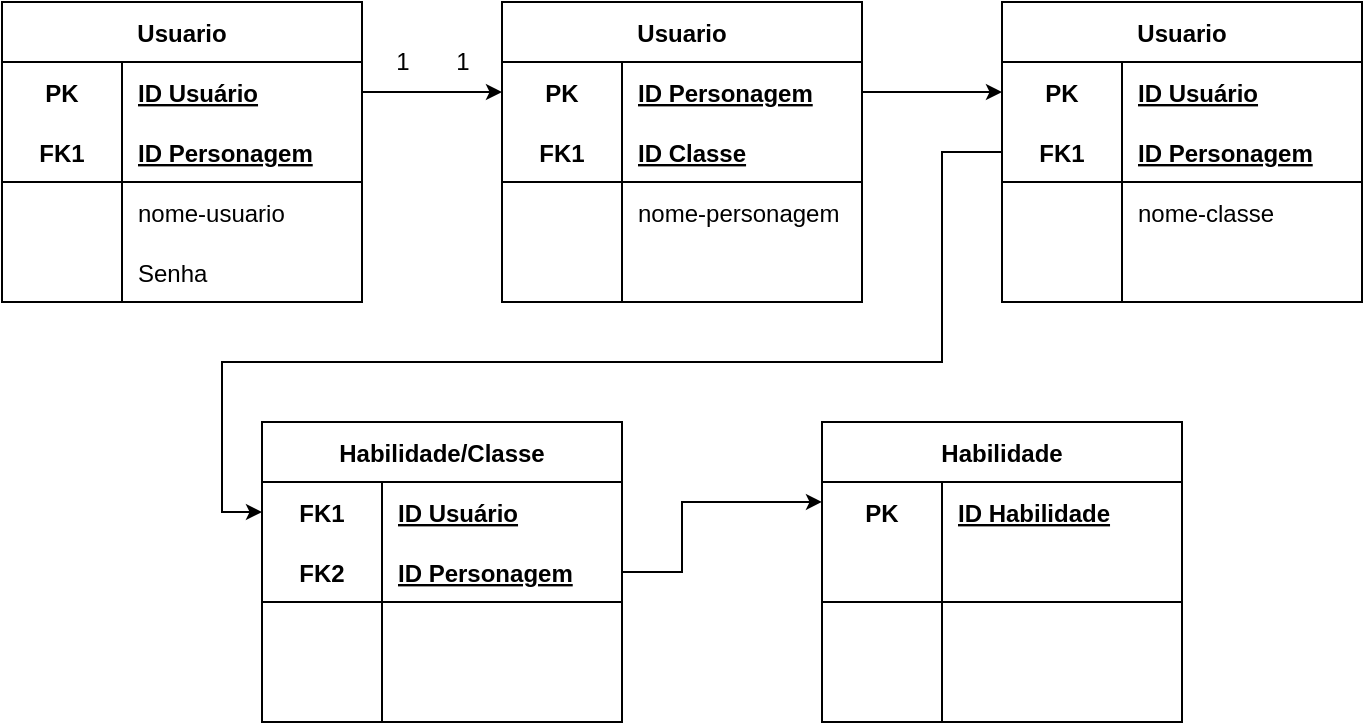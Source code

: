 <mxfile version="17.4.5" type="device"><diagram id="6Da-ngXNylm-QojtXWwp" name="Page-1"><mxGraphModel dx="1185" dy="650" grid="1" gridSize="10" guides="1" tooltips="1" connect="1" arrows="1" fold="1" page="1" pageScale="1" pageWidth="827" pageHeight="1169" math="0" shadow="0"><root><mxCell id="0"/><mxCell id="1" parent="0"/><mxCell id="_iOxlPQpeitOs7ue6mLL-60" value="Usuario" style="shape=table;startSize=30;container=1;collapsible=1;childLayout=tableLayout;fixedRows=1;rowLines=0;fontStyle=1;align=center;resizeLast=1;rounded=0;shadow=0;glass=0;sketch=0;fontColor=default;strokeColor=default;strokeWidth=1;gradientColor=none;" vertex="1" parent="1"><mxGeometry x="60" y="190" width="180" height="150" as="geometry"/></mxCell><mxCell id="_iOxlPQpeitOs7ue6mLL-61" value="" style="shape=tableRow;horizontal=0;startSize=0;swimlaneHead=0;swimlaneBody=0;fillColor=none;collapsible=0;dropTarget=0;points=[[0,0.5],[1,0.5]];portConstraint=eastwest;top=0;left=0;right=0;bottom=0;rounded=0;shadow=0;glass=0;sketch=0;fontColor=default;strokeColor=default;strokeWidth=1;" vertex="1" parent="_iOxlPQpeitOs7ue6mLL-60"><mxGeometry y="30" width="180" height="30" as="geometry"/></mxCell><mxCell id="_iOxlPQpeitOs7ue6mLL-62" value="PK" style="shape=partialRectangle;connectable=0;fillColor=none;top=0;left=0;bottom=0;right=0;fontStyle=1;overflow=hidden;rounded=0;shadow=0;glass=0;sketch=0;fontColor=default;strokeColor=default;strokeWidth=1;" vertex="1" parent="_iOxlPQpeitOs7ue6mLL-61"><mxGeometry width="60" height="30" as="geometry"><mxRectangle width="60" height="30" as="alternateBounds"/></mxGeometry></mxCell><mxCell id="_iOxlPQpeitOs7ue6mLL-63" value="ID Usuário" style="shape=partialRectangle;connectable=0;fillColor=none;top=0;left=0;bottom=0;right=0;align=left;spacingLeft=6;fontStyle=5;overflow=hidden;rounded=0;shadow=0;glass=0;sketch=0;fontColor=default;strokeColor=default;strokeWidth=1;" vertex="1" parent="_iOxlPQpeitOs7ue6mLL-61"><mxGeometry x="60" width="120" height="30" as="geometry"><mxRectangle width="120" height="30" as="alternateBounds"/></mxGeometry></mxCell><mxCell id="_iOxlPQpeitOs7ue6mLL-64" value="" style="shape=tableRow;horizontal=0;startSize=0;swimlaneHead=0;swimlaneBody=0;fillColor=none;collapsible=0;dropTarget=0;points=[[0,0.5],[1,0.5]];portConstraint=eastwest;top=0;left=0;right=0;bottom=1;rounded=0;shadow=0;glass=0;sketch=0;fontColor=default;strokeColor=default;strokeWidth=1;" vertex="1" parent="_iOxlPQpeitOs7ue6mLL-60"><mxGeometry y="60" width="180" height="30" as="geometry"/></mxCell><mxCell id="_iOxlPQpeitOs7ue6mLL-65" value="FK1" style="shape=partialRectangle;connectable=0;fillColor=none;top=0;left=0;bottom=0;right=0;fontStyle=1;overflow=hidden;rounded=0;shadow=0;glass=0;sketch=0;fontColor=default;strokeColor=default;strokeWidth=1;" vertex="1" parent="_iOxlPQpeitOs7ue6mLL-64"><mxGeometry width="60" height="30" as="geometry"><mxRectangle width="60" height="30" as="alternateBounds"/></mxGeometry></mxCell><mxCell id="_iOxlPQpeitOs7ue6mLL-66" value="ID Personagem" style="shape=partialRectangle;connectable=0;fillColor=none;top=0;left=0;bottom=0;right=0;align=left;spacingLeft=6;fontStyle=5;overflow=hidden;rounded=0;shadow=0;glass=0;sketch=0;fontColor=default;strokeColor=default;strokeWidth=1;" vertex="1" parent="_iOxlPQpeitOs7ue6mLL-64"><mxGeometry x="60" width="120" height="30" as="geometry"><mxRectangle width="120" height="30" as="alternateBounds"/></mxGeometry></mxCell><mxCell id="_iOxlPQpeitOs7ue6mLL-67" value="" style="shape=tableRow;horizontal=0;startSize=0;swimlaneHead=0;swimlaneBody=0;fillColor=none;collapsible=0;dropTarget=0;points=[[0,0.5],[1,0.5]];portConstraint=eastwest;top=0;left=0;right=0;bottom=0;rounded=0;shadow=0;glass=0;sketch=0;fontColor=default;strokeColor=default;strokeWidth=1;" vertex="1" parent="_iOxlPQpeitOs7ue6mLL-60"><mxGeometry y="90" width="180" height="30" as="geometry"/></mxCell><mxCell id="_iOxlPQpeitOs7ue6mLL-68" value="" style="shape=partialRectangle;connectable=0;fillColor=none;top=0;left=0;bottom=0;right=0;editable=1;overflow=hidden;rounded=0;shadow=0;glass=0;sketch=0;fontColor=default;strokeColor=default;strokeWidth=1;" vertex="1" parent="_iOxlPQpeitOs7ue6mLL-67"><mxGeometry width="60" height="30" as="geometry"><mxRectangle width="60" height="30" as="alternateBounds"/></mxGeometry></mxCell><mxCell id="_iOxlPQpeitOs7ue6mLL-69" value="nome-usuario" style="shape=partialRectangle;connectable=0;fillColor=none;top=0;left=0;bottom=0;right=0;align=left;spacingLeft=6;overflow=hidden;rounded=0;shadow=0;glass=0;sketch=0;fontColor=default;strokeColor=default;strokeWidth=1;" vertex="1" parent="_iOxlPQpeitOs7ue6mLL-67"><mxGeometry x="60" width="120" height="30" as="geometry"><mxRectangle width="120" height="30" as="alternateBounds"/></mxGeometry></mxCell><mxCell id="_iOxlPQpeitOs7ue6mLL-70" value="" style="shape=tableRow;horizontal=0;startSize=0;swimlaneHead=0;swimlaneBody=0;fillColor=none;collapsible=0;dropTarget=0;points=[[0,0.5],[1,0.5]];portConstraint=eastwest;top=0;left=0;right=0;bottom=0;rounded=0;shadow=0;glass=0;sketch=0;fontColor=default;strokeColor=default;strokeWidth=1;" vertex="1" parent="_iOxlPQpeitOs7ue6mLL-60"><mxGeometry y="120" width="180" height="30" as="geometry"/></mxCell><mxCell id="_iOxlPQpeitOs7ue6mLL-71" value="" style="shape=partialRectangle;connectable=0;fillColor=none;top=0;left=0;bottom=0;right=0;editable=1;overflow=hidden;rounded=0;shadow=0;glass=0;sketch=0;fontColor=default;strokeColor=default;strokeWidth=1;" vertex="1" parent="_iOxlPQpeitOs7ue6mLL-70"><mxGeometry width="60" height="30" as="geometry"><mxRectangle width="60" height="30" as="alternateBounds"/></mxGeometry></mxCell><mxCell id="_iOxlPQpeitOs7ue6mLL-72" value="Senha" style="shape=partialRectangle;connectable=0;fillColor=none;top=0;left=0;bottom=0;right=0;align=left;spacingLeft=6;overflow=hidden;rounded=0;shadow=0;glass=0;sketch=0;fontColor=default;strokeColor=default;strokeWidth=1;" vertex="1" parent="_iOxlPQpeitOs7ue6mLL-70"><mxGeometry x="60" width="120" height="30" as="geometry"><mxRectangle width="120" height="30" as="alternateBounds"/></mxGeometry></mxCell><mxCell id="_iOxlPQpeitOs7ue6mLL-73" value="Usuario" style="shape=table;startSize=30;container=1;collapsible=1;childLayout=tableLayout;fixedRows=1;rowLines=0;fontStyle=1;align=center;resizeLast=1;rounded=0;shadow=0;glass=0;sketch=0;fontColor=default;strokeColor=default;strokeWidth=1;gradientColor=none;" vertex="1" parent="1"><mxGeometry x="560" y="190" width="180" height="150" as="geometry"/></mxCell><mxCell id="_iOxlPQpeitOs7ue6mLL-74" value="" style="shape=tableRow;horizontal=0;startSize=0;swimlaneHead=0;swimlaneBody=0;fillColor=none;collapsible=0;dropTarget=0;points=[[0,0.5],[1,0.5]];portConstraint=eastwest;top=0;left=0;right=0;bottom=0;rounded=0;shadow=0;glass=0;sketch=0;fontColor=default;strokeColor=default;strokeWidth=1;" vertex="1" parent="_iOxlPQpeitOs7ue6mLL-73"><mxGeometry y="30" width="180" height="30" as="geometry"/></mxCell><mxCell id="_iOxlPQpeitOs7ue6mLL-75" value="PK" style="shape=partialRectangle;connectable=0;fillColor=none;top=0;left=0;bottom=0;right=0;fontStyle=1;overflow=hidden;rounded=0;shadow=0;glass=0;sketch=0;fontColor=default;strokeColor=default;strokeWidth=1;" vertex="1" parent="_iOxlPQpeitOs7ue6mLL-74"><mxGeometry width="60" height="30" as="geometry"><mxRectangle width="60" height="30" as="alternateBounds"/></mxGeometry></mxCell><mxCell id="_iOxlPQpeitOs7ue6mLL-76" value="ID Usuário" style="shape=partialRectangle;connectable=0;fillColor=none;top=0;left=0;bottom=0;right=0;align=left;spacingLeft=6;fontStyle=5;overflow=hidden;rounded=0;shadow=0;glass=0;sketch=0;fontColor=default;strokeColor=default;strokeWidth=1;" vertex="1" parent="_iOxlPQpeitOs7ue6mLL-74"><mxGeometry x="60" width="120" height="30" as="geometry"><mxRectangle width="120" height="30" as="alternateBounds"/></mxGeometry></mxCell><mxCell id="_iOxlPQpeitOs7ue6mLL-77" value="" style="shape=tableRow;horizontal=0;startSize=0;swimlaneHead=0;swimlaneBody=0;fillColor=none;collapsible=0;dropTarget=0;points=[[0,0.5],[1,0.5]];portConstraint=eastwest;top=0;left=0;right=0;bottom=1;rounded=0;shadow=0;glass=0;sketch=0;fontColor=default;strokeColor=default;strokeWidth=1;" vertex="1" parent="_iOxlPQpeitOs7ue6mLL-73"><mxGeometry y="60" width="180" height="30" as="geometry"/></mxCell><mxCell id="_iOxlPQpeitOs7ue6mLL-78" value="FK1" style="shape=partialRectangle;connectable=0;fillColor=none;top=0;left=0;bottom=0;right=0;fontStyle=1;overflow=hidden;rounded=0;shadow=0;glass=0;sketch=0;fontColor=default;strokeColor=default;strokeWidth=1;" vertex="1" parent="_iOxlPQpeitOs7ue6mLL-77"><mxGeometry width="60" height="30" as="geometry"><mxRectangle width="60" height="30" as="alternateBounds"/></mxGeometry></mxCell><mxCell id="_iOxlPQpeitOs7ue6mLL-79" value="ID Personagem" style="shape=partialRectangle;connectable=0;fillColor=none;top=0;left=0;bottom=0;right=0;align=left;spacingLeft=6;fontStyle=5;overflow=hidden;rounded=0;shadow=0;glass=0;sketch=0;fontColor=default;strokeColor=default;strokeWidth=1;" vertex="1" parent="_iOxlPQpeitOs7ue6mLL-77"><mxGeometry x="60" width="120" height="30" as="geometry"><mxRectangle width="120" height="30" as="alternateBounds"/></mxGeometry></mxCell><mxCell id="_iOxlPQpeitOs7ue6mLL-80" value="" style="shape=tableRow;horizontal=0;startSize=0;swimlaneHead=0;swimlaneBody=0;fillColor=none;collapsible=0;dropTarget=0;points=[[0,0.5],[1,0.5]];portConstraint=eastwest;top=0;left=0;right=0;bottom=0;rounded=0;shadow=0;glass=0;sketch=0;fontColor=default;strokeColor=default;strokeWidth=1;" vertex="1" parent="_iOxlPQpeitOs7ue6mLL-73"><mxGeometry y="90" width="180" height="30" as="geometry"/></mxCell><mxCell id="_iOxlPQpeitOs7ue6mLL-81" value="" style="shape=partialRectangle;connectable=0;fillColor=none;top=0;left=0;bottom=0;right=0;editable=1;overflow=hidden;rounded=0;shadow=0;glass=0;sketch=0;fontColor=default;strokeColor=default;strokeWidth=1;" vertex="1" parent="_iOxlPQpeitOs7ue6mLL-80"><mxGeometry width="60" height="30" as="geometry"><mxRectangle width="60" height="30" as="alternateBounds"/></mxGeometry></mxCell><mxCell id="_iOxlPQpeitOs7ue6mLL-82" value="nome-classe" style="shape=partialRectangle;connectable=0;fillColor=none;top=0;left=0;bottom=0;right=0;align=left;spacingLeft=6;overflow=hidden;rounded=0;shadow=0;glass=0;sketch=0;fontColor=default;strokeColor=default;strokeWidth=1;" vertex="1" parent="_iOxlPQpeitOs7ue6mLL-80"><mxGeometry x="60" width="120" height="30" as="geometry"><mxRectangle width="120" height="30" as="alternateBounds"/></mxGeometry></mxCell><mxCell id="_iOxlPQpeitOs7ue6mLL-83" value="" style="shape=tableRow;horizontal=0;startSize=0;swimlaneHead=0;swimlaneBody=0;fillColor=none;collapsible=0;dropTarget=0;points=[[0,0.5],[1,0.5]];portConstraint=eastwest;top=0;left=0;right=0;bottom=0;rounded=0;shadow=0;glass=0;sketch=0;fontColor=default;strokeColor=default;strokeWidth=1;" vertex="1" parent="_iOxlPQpeitOs7ue6mLL-73"><mxGeometry y="120" width="180" height="30" as="geometry"/></mxCell><mxCell id="_iOxlPQpeitOs7ue6mLL-84" value="" style="shape=partialRectangle;connectable=0;fillColor=none;top=0;left=0;bottom=0;right=0;editable=1;overflow=hidden;rounded=0;shadow=0;glass=0;sketch=0;fontColor=default;strokeColor=default;strokeWidth=1;" vertex="1" parent="_iOxlPQpeitOs7ue6mLL-83"><mxGeometry width="60" height="30" as="geometry"><mxRectangle width="60" height="30" as="alternateBounds"/></mxGeometry></mxCell><mxCell id="_iOxlPQpeitOs7ue6mLL-85" value="" style="shape=partialRectangle;connectable=0;fillColor=none;top=0;left=0;bottom=0;right=0;align=left;spacingLeft=6;overflow=hidden;rounded=0;shadow=0;glass=0;sketch=0;fontColor=default;strokeColor=default;strokeWidth=1;" vertex="1" parent="_iOxlPQpeitOs7ue6mLL-83"><mxGeometry x="60" width="120" height="30" as="geometry"><mxRectangle width="120" height="30" as="alternateBounds"/></mxGeometry></mxCell><mxCell id="_iOxlPQpeitOs7ue6mLL-86" value="Usuario" style="shape=table;startSize=30;container=1;collapsible=1;childLayout=tableLayout;fixedRows=1;rowLines=0;fontStyle=1;align=center;resizeLast=1;rounded=0;shadow=0;glass=0;sketch=0;fontColor=default;strokeColor=default;strokeWidth=1;gradientColor=none;" vertex="1" parent="1"><mxGeometry x="310" y="190" width="180" height="150" as="geometry"/></mxCell><mxCell id="_iOxlPQpeitOs7ue6mLL-87" value="" style="shape=tableRow;horizontal=0;startSize=0;swimlaneHead=0;swimlaneBody=0;fillColor=none;collapsible=0;dropTarget=0;points=[[0,0.5],[1,0.5]];portConstraint=eastwest;top=0;left=0;right=0;bottom=0;rounded=0;shadow=0;glass=0;sketch=0;fontColor=default;strokeColor=default;strokeWidth=1;" vertex="1" parent="_iOxlPQpeitOs7ue6mLL-86"><mxGeometry y="30" width="180" height="30" as="geometry"/></mxCell><mxCell id="_iOxlPQpeitOs7ue6mLL-88" value="PK" style="shape=partialRectangle;connectable=0;fillColor=none;top=0;left=0;bottom=0;right=0;fontStyle=1;overflow=hidden;rounded=0;shadow=0;glass=0;sketch=0;fontColor=default;strokeColor=default;strokeWidth=1;" vertex="1" parent="_iOxlPQpeitOs7ue6mLL-87"><mxGeometry width="60" height="30" as="geometry"><mxRectangle width="60" height="30" as="alternateBounds"/></mxGeometry></mxCell><mxCell id="_iOxlPQpeitOs7ue6mLL-89" value="ID Personagem" style="shape=partialRectangle;connectable=0;fillColor=none;top=0;left=0;bottom=0;right=0;align=left;spacingLeft=6;fontStyle=5;overflow=hidden;rounded=0;shadow=0;glass=0;sketch=0;fontColor=default;strokeColor=default;strokeWidth=1;" vertex="1" parent="_iOxlPQpeitOs7ue6mLL-87"><mxGeometry x="60" width="120" height="30" as="geometry"><mxRectangle width="120" height="30" as="alternateBounds"/></mxGeometry></mxCell><mxCell id="_iOxlPQpeitOs7ue6mLL-90" value="" style="shape=tableRow;horizontal=0;startSize=0;swimlaneHead=0;swimlaneBody=0;fillColor=none;collapsible=0;dropTarget=0;points=[[0,0.5],[1,0.5]];portConstraint=eastwest;top=0;left=0;right=0;bottom=1;rounded=0;shadow=0;glass=0;sketch=0;fontColor=default;strokeColor=default;strokeWidth=1;" vertex="1" parent="_iOxlPQpeitOs7ue6mLL-86"><mxGeometry y="60" width="180" height="30" as="geometry"/></mxCell><mxCell id="_iOxlPQpeitOs7ue6mLL-91" value="FK1" style="shape=partialRectangle;connectable=0;fillColor=none;top=0;left=0;bottom=0;right=0;fontStyle=1;overflow=hidden;rounded=0;shadow=0;glass=0;sketch=0;fontColor=default;strokeColor=default;strokeWidth=1;" vertex="1" parent="_iOxlPQpeitOs7ue6mLL-90"><mxGeometry width="60" height="30" as="geometry"><mxRectangle width="60" height="30" as="alternateBounds"/></mxGeometry></mxCell><mxCell id="_iOxlPQpeitOs7ue6mLL-92" value="ID Classe" style="shape=partialRectangle;connectable=0;fillColor=none;top=0;left=0;bottom=0;right=0;align=left;spacingLeft=6;fontStyle=5;overflow=hidden;rounded=0;shadow=0;glass=0;sketch=0;fontColor=default;strokeColor=default;strokeWidth=1;" vertex="1" parent="_iOxlPQpeitOs7ue6mLL-90"><mxGeometry x="60" width="120" height="30" as="geometry"><mxRectangle width="120" height="30" as="alternateBounds"/></mxGeometry></mxCell><mxCell id="_iOxlPQpeitOs7ue6mLL-93" value="" style="shape=tableRow;horizontal=0;startSize=0;swimlaneHead=0;swimlaneBody=0;fillColor=none;collapsible=0;dropTarget=0;points=[[0,0.5],[1,0.5]];portConstraint=eastwest;top=0;left=0;right=0;bottom=0;rounded=0;shadow=0;glass=0;sketch=0;fontColor=default;strokeColor=default;strokeWidth=1;" vertex="1" parent="_iOxlPQpeitOs7ue6mLL-86"><mxGeometry y="90" width="180" height="30" as="geometry"/></mxCell><mxCell id="_iOxlPQpeitOs7ue6mLL-94" value="" style="shape=partialRectangle;connectable=0;fillColor=none;top=0;left=0;bottom=0;right=0;editable=1;overflow=hidden;rounded=0;shadow=0;glass=0;sketch=0;fontColor=default;strokeColor=default;strokeWidth=1;" vertex="1" parent="_iOxlPQpeitOs7ue6mLL-93"><mxGeometry width="60" height="30" as="geometry"><mxRectangle width="60" height="30" as="alternateBounds"/></mxGeometry></mxCell><mxCell id="_iOxlPQpeitOs7ue6mLL-95" value="nome-personagem" style="shape=partialRectangle;connectable=0;fillColor=none;top=0;left=0;bottom=0;right=0;align=left;spacingLeft=6;overflow=hidden;rounded=0;shadow=0;glass=0;sketch=0;fontColor=default;strokeColor=default;strokeWidth=1;" vertex="1" parent="_iOxlPQpeitOs7ue6mLL-93"><mxGeometry x="60" width="120" height="30" as="geometry"><mxRectangle width="120" height="30" as="alternateBounds"/></mxGeometry></mxCell><mxCell id="_iOxlPQpeitOs7ue6mLL-96" value="" style="shape=tableRow;horizontal=0;startSize=0;swimlaneHead=0;swimlaneBody=0;fillColor=none;collapsible=0;dropTarget=0;points=[[0,0.5],[1,0.5]];portConstraint=eastwest;top=0;left=0;right=0;bottom=0;rounded=0;shadow=0;glass=0;sketch=0;fontColor=default;strokeColor=default;strokeWidth=1;" vertex="1" parent="_iOxlPQpeitOs7ue6mLL-86"><mxGeometry y="120" width="180" height="30" as="geometry"/></mxCell><mxCell id="_iOxlPQpeitOs7ue6mLL-97" value="" style="shape=partialRectangle;connectable=0;fillColor=none;top=0;left=0;bottom=0;right=0;editable=1;overflow=hidden;rounded=0;shadow=0;glass=0;sketch=0;fontColor=default;strokeColor=default;strokeWidth=1;" vertex="1" parent="_iOxlPQpeitOs7ue6mLL-96"><mxGeometry width="60" height="30" as="geometry"><mxRectangle width="60" height="30" as="alternateBounds"/></mxGeometry></mxCell><mxCell id="_iOxlPQpeitOs7ue6mLL-98" value="" style="shape=partialRectangle;connectable=0;fillColor=none;top=0;left=0;bottom=0;right=0;align=left;spacingLeft=6;overflow=hidden;rounded=0;shadow=0;glass=0;sketch=0;fontColor=default;strokeColor=default;strokeWidth=1;" vertex="1" parent="_iOxlPQpeitOs7ue6mLL-96"><mxGeometry x="60" width="120" height="30" as="geometry"><mxRectangle width="120" height="30" as="alternateBounds"/></mxGeometry></mxCell><mxCell id="_iOxlPQpeitOs7ue6mLL-101" value="Habilidade" style="shape=table;startSize=30;container=1;collapsible=1;childLayout=tableLayout;fixedRows=1;rowLines=0;fontStyle=1;align=center;resizeLast=1;rounded=0;shadow=0;glass=0;sketch=0;fontColor=default;strokeColor=default;strokeWidth=1;gradientColor=none;" vertex="1" parent="1"><mxGeometry x="470" y="400" width="180" height="150" as="geometry"/></mxCell><mxCell id="_iOxlPQpeitOs7ue6mLL-102" value="" style="shape=tableRow;horizontal=0;startSize=0;swimlaneHead=0;swimlaneBody=0;fillColor=none;collapsible=0;dropTarget=0;points=[[0,0.5],[1,0.5]];portConstraint=eastwest;top=0;left=0;right=0;bottom=0;rounded=0;shadow=0;glass=0;sketch=0;fontColor=default;strokeColor=default;strokeWidth=1;" vertex="1" parent="_iOxlPQpeitOs7ue6mLL-101"><mxGeometry y="30" width="180" height="30" as="geometry"/></mxCell><mxCell id="_iOxlPQpeitOs7ue6mLL-103" value="PK" style="shape=partialRectangle;connectable=0;fillColor=none;top=0;left=0;bottom=0;right=0;fontStyle=1;overflow=hidden;rounded=0;shadow=0;glass=0;sketch=0;fontColor=default;strokeColor=default;strokeWidth=1;" vertex="1" parent="_iOxlPQpeitOs7ue6mLL-102"><mxGeometry width="60" height="30" as="geometry"><mxRectangle width="60" height="30" as="alternateBounds"/></mxGeometry></mxCell><mxCell id="_iOxlPQpeitOs7ue6mLL-104" value="ID Habilidade" style="shape=partialRectangle;connectable=0;fillColor=none;top=0;left=0;bottom=0;right=0;align=left;spacingLeft=6;fontStyle=5;overflow=hidden;rounded=0;shadow=0;glass=0;sketch=0;fontColor=default;strokeColor=default;strokeWidth=1;" vertex="1" parent="_iOxlPQpeitOs7ue6mLL-102"><mxGeometry x="60" width="120" height="30" as="geometry"><mxRectangle width="120" height="30" as="alternateBounds"/></mxGeometry></mxCell><mxCell id="_iOxlPQpeitOs7ue6mLL-105" value="" style="shape=tableRow;horizontal=0;startSize=0;swimlaneHead=0;swimlaneBody=0;fillColor=none;collapsible=0;dropTarget=0;points=[[0,0.5],[1,0.5]];portConstraint=eastwest;top=0;left=0;right=0;bottom=1;rounded=0;shadow=0;glass=0;sketch=0;fontColor=default;strokeColor=default;strokeWidth=1;" vertex="1" parent="_iOxlPQpeitOs7ue6mLL-101"><mxGeometry y="60" width="180" height="30" as="geometry"/></mxCell><mxCell id="_iOxlPQpeitOs7ue6mLL-106" value="" style="shape=partialRectangle;connectable=0;fillColor=none;top=0;left=0;bottom=0;right=0;fontStyle=1;overflow=hidden;rounded=0;shadow=0;glass=0;sketch=0;fontColor=default;strokeColor=default;strokeWidth=1;" vertex="1" parent="_iOxlPQpeitOs7ue6mLL-105"><mxGeometry width="60" height="30" as="geometry"><mxRectangle width="60" height="30" as="alternateBounds"/></mxGeometry></mxCell><mxCell id="_iOxlPQpeitOs7ue6mLL-107" value="" style="shape=partialRectangle;connectable=0;fillColor=none;top=0;left=0;bottom=0;right=0;align=left;spacingLeft=6;fontStyle=5;overflow=hidden;rounded=0;shadow=0;glass=0;sketch=0;fontColor=default;strokeColor=default;strokeWidth=1;" vertex="1" parent="_iOxlPQpeitOs7ue6mLL-105"><mxGeometry x="60" width="120" height="30" as="geometry"><mxRectangle width="120" height="30" as="alternateBounds"/></mxGeometry></mxCell><mxCell id="_iOxlPQpeitOs7ue6mLL-108" value="" style="shape=tableRow;horizontal=0;startSize=0;swimlaneHead=0;swimlaneBody=0;fillColor=none;collapsible=0;dropTarget=0;points=[[0,0.5],[1,0.5]];portConstraint=eastwest;top=0;left=0;right=0;bottom=0;rounded=0;shadow=0;glass=0;sketch=0;fontColor=default;strokeColor=default;strokeWidth=1;" vertex="1" parent="_iOxlPQpeitOs7ue6mLL-101"><mxGeometry y="90" width="180" height="30" as="geometry"/></mxCell><mxCell id="_iOxlPQpeitOs7ue6mLL-109" value="" style="shape=partialRectangle;connectable=0;fillColor=none;top=0;left=0;bottom=0;right=0;editable=1;overflow=hidden;rounded=0;shadow=0;glass=0;sketch=0;fontColor=default;strokeColor=default;strokeWidth=1;" vertex="1" parent="_iOxlPQpeitOs7ue6mLL-108"><mxGeometry width="60" height="30" as="geometry"><mxRectangle width="60" height="30" as="alternateBounds"/></mxGeometry></mxCell><mxCell id="_iOxlPQpeitOs7ue6mLL-110" value="" style="shape=partialRectangle;connectable=0;fillColor=none;top=0;left=0;bottom=0;right=0;align=left;spacingLeft=6;overflow=hidden;rounded=0;shadow=0;glass=0;sketch=0;fontColor=default;strokeColor=default;strokeWidth=1;" vertex="1" parent="_iOxlPQpeitOs7ue6mLL-108"><mxGeometry x="60" width="120" height="30" as="geometry"><mxRectangle width="120" height="30" as="alternateBounds"/></mxGeometry></mxCell><mxCell id="_iOxlPQpeitOs7ue6mLL-111" value="" style="shape=tableRow;horizontal=0;startSize=0;swimlaneHead=0;swimlaneBody=0;fillColor=none;collapsible=0;dropTarget=0;points=[[0,0.5],[1,0.5]];portConstraint=eastwest;top=0;left=0;right=0;bottom=0;rounded=0;shadow=0;glass=0;sketch=0;fontColor=default;strokeColor=default;strokeWidth=1;" vertex="1" parent="_iOxlPQpeitOs7ue6mLL-101"><mxGeometry y="120" width="180" height="30" as="geometry"/></mxCell><mxCell id="_iOxlPQpeitOs7ue6mLL-112" value="" style="shape=partialRectangle;connectable=0;fillColor=none;top=0;left=0;bottom=0;right=0;editable=1;overflow=hidden;rounded=0;shadow=0;glass=0;sketch=0;fontColor=default;strokeColor=default;strokeWidth=1;" vertex="1" parent="_iOxlPQpeitOs7ue6mLL-111"><mxGeometry width="60" height="30" as="geometry"><mxRectangle width="60" height="30" as="alternateBounds"/></mxGeometry></mxCell><mxCell id="_iOxlPQpeitOs7ue6mLL-113" value="" style="shape=partialRectangle;connectable=0;fillColor=none;top=0;left=0;bottom=0;right=0;align=left;spacingLeft=6;overflow=hidden;rounded=0;shadow=0;glass=0;sketch=0;fontColor=default;strokeColor=default;strokeWidth=1;" vertex="1" parent="_iOxlPQpeitOs7ue6mLL-111"><mxGeometry x="60" width="120" height="30" as="geometry"><mxRectangle width="120" height="30" as="alternateBounds"/></mxGeometry></mxCell><mxCell id="_iOxlPQpeitOs7ue6mLL-114" value="Habilidade/Classe" style="shape=table;startSize=30;container=1;collapsible=1;childLayout=tableLayout;fixedRows=1;rowLines=0;fontStyle=1;align=center;resizeLast=1;rounded=0;shadow=0;glass=0;sketch=0;fontColor=default;strokeColor=default;strokeWidth=1;gradientColor=none;" vertex="1" parent="1"><mxGeometry x="190" y="400" width="180" height="150" as="geometry"/></mxCell><mxCell id="_iOxlPQpeitOs7ue6mLL-115" value="" style="shape=tableRow;horizontal=0;startSize=0;swimlaneHead=0;swimlaneBody=0;fillColor=none;collapsible=0;dropTarget=0;points=[[0,0.5],[1,0.5]];portConstraint=eastwest;top=0;left=0;right=0;bottom=0;rounded=0;shadow=0;glass=0;sketch=0;fontColor=default;strokeColor=default;strokeWidth=1;" vertex="1" parent="_iOxlPQpeitOs7ue6mLL-114"><mxGeometry y="30" width="180" height="30" as="geometry"/></mxCell><mxCell id="_iOxlPQpeitOs7ue6mLL-116" value="FK1" style="shape=partialRectangle;connectable=0;fillColor=none;top=0;left=0;bottom=0;right=0;fontStyle=1;overflow=hidden;rounded=0;shadow=0;glass=0;sketch=0;fontColor=default;strokeColor=default;strokeWidth=1;" vertex="1" parent="_iOxlPQpeitOs7ue6mLL-115"><mxGeometry width="60" height="30" as="geometry"><mxRectangle width="60" height="30" as="alternateBounds"/></mxGeometry></mxCell><mxCell id="_iOxlPQpeitOs7ue6mLL-117" value="ID Usuário" style="shape=partialRectangle;connectable=0;fillColor=none;top=0;left=0;bottom=0;right=0;align=left;spacingLeft=6;fontStyle=5;overflow=hidden;rounded=0;shadow=0;glass=0;sketch=0;fontColor=default;strokeColor=default;strokeWidth=1;" vertex="1" parent="_iOxlPQpeitOs7ue6mLL-115"><mxGeometry x="60" width="120" height="30" as="geometry"><mxRectangle width="120" height="30" as="alternateBounds"/></mxGeometry></mxCell><mxCell id="_iOxlPQpeitOs7ue6mLL-118" value="" style="shape=tableRow;horizontal=0;startSize=0;swimlaneHead=0;swimlaneBody=0;fillColor=none;collapsible=0;dropTarget=0;points=[[0,0.5],[1,0.5]];portConstraint=eastwest;top=0;left=0;right=0;bottom=1;rounded=0;shadow=0;glass=0;sketch=0;fontColor=default;strokeColor=default;strokeWidth=1;" vertex="1" parent="_iOxlPQpeitOs7ue6mLL-114"><mxGeometry y="60" width="180" height="30" as="geometry"/></mxCell><mxCell id="_iOxlPQpeitOs7ue6mLL-119" value="FK2" style="shape=partialRectangle;connectable=0;fillColor=none;top=0;left=0;bottom=0;right=0;fontStyle=1;overflow=hidden;rounded=0;shadow=0;glass=0;sketch=0;fontColor=default;strokeColor=default;strokeWidth=1;" vertex="1" parent="_iOxlPQpeitOs7ue6mLL-118"><mxGeometry width="60" height="30" as="geometry"><mxRectangle width="60" height="30" as="alternateBounds"/></mxGeometry></mxCell><mxCell id="_iOxlPQpeitOs7ue6mLL-120" value="ID Personagem" style="shape=partialRectangle;connectable=0;fillColor=none;top=0;left=0;bottom=0;right=0;align=left;spacingLeft=6;fontStyle=5;overflow=hidden;rounded=0;shadow=0;glass=0;sketch=0;fontColor=default;strokeColor=default;strokeWidth=1;" vertex="1" parent="_iOxlPQpeitOs7ue6mLL-118"><mxGeometry x="60" width="120" height="30" as="geometry"><mxRectangle width="120" height="30" as="alternateBounds"/></mxGeometry></mxCell><mxCell id="_iOxlPQpeitOs7ue6mLL-121" value="" style="shape=tableRow;horizontal=0;startSize=0;swimlaneHead=0;swimlaneBody=0;fillColor=none;collapsible=0;dropTarget=0;points=[[0,0.5],[1,0.5]];portConstraint=eastwest;top=0;left=0;right=0;bottom=0;rounded=0;shadow=0;glass=0;sketch=0;fontColor=default;strokeColor=default;strokeWidth=1;" vertex="1" parent="_iOxlPQpeitOs7ue6mLL-114"><mxGeometry y="90" width="180" height="30" as="geometry"/></mxCell><mxCell id="_iOxlPQpeitOs7ue6mLL-122" value="" style="shape=partialRectangle;connectable=0;fillColor=none;top=0;left=0;bottom=0;right=0;editable=1;overflow=hidden;rounded=0;shadow=0;glass=0;sketch=0;fontColor=default;strokeColor=default;strokeWidth=1;" vertex="1" parent="_iOxlPQpeitOs7ue6mLL-121"><mxGeometry width="60" height="30" as="geometry"><mxRectangle width="60" height="30" as="alternateBounds"/></mxGeometry></mxCell><mxCell id="_iOxlPQpeitOs7ue6mLL-123" value="" style="shape=partialRectangle;connectable=0;fillColor=none;top=0;left=0;bottom=0;right=0;align=left;spacingLeft=6;overflow=hidden;rounded=0;shadow=0;glass=0;sketch=0;fontColor=default;strokeColor=default;strokeWidth=1;" vertex="1" parent="_iOxlPQpeitOs7ue6mLL-121"><mxGeometry x="60" width="120" height="30" as="geometry"><mxRectangle width="120" height="30" as="alternateBounds"/></mxGeometry></mxCell><mxCell id="_iOxlPQpeitOs7ue6mLL-124" value="" style="shape=tableRow;horizontal=0;startSize=0;swimlaneHead=0;swimlaneBody=0;fillColor=none;collapsible=0;dropTarget=0;points=[[0,0.5],[1,0.5]];portConstraint=eastwest;top=0;left=0;right=0;bottom=0;rounded=0;shadow=0;glass=0;sketch=0;fontColor=default;strokeColor=default;strokeWidth=1;" vertex="1" parent="_iOxlPQpeitOs7ue6mLL-114"><mxGeometry y="120" width="180" height="30" as="geometry"/></mxCell><mxCell id="_iOxlPQpeitOs7ue6mLL-125" value="" style="shape=partialRectangle;connectable=0;fillColor=none;top=0;left=0;bottom=0;right=0;editable=1;overflow=hidden;rounded=0;shadow=0;glass=0;sketch=0;fontColor=default;strokeColor=default;strokeWidth=1;" vertex="1" parent="_iOxlPQpeitOs7ue6mLL-124"><mxGeometry width="60" height="30" as="geometry"><mxRectangle width="60" height="30" as="alternateBounds"/></mxGeometry></mxCell><mxCell id="_iOxlPQpeitOs7ue6mLL-126" value="" style="shape=partialRectangle;connectable=0;fillColor=none;top=0;left=0;bottom=0;right=0;align=left;spacingLeft=6;overflow=hidden;rounded=0;shadow=0;glass=0;sketch=0;fontColor=default;strokeColor=default;strokeWidth=1;" vertex="1" parent="_iOxlPQpeitOs7ue6mLL-124"><mxGeometry x="60" width="120" height="30" as="geometry"><mxRectangle width="120" height="30" as="alternateBounds"/></mxGeometry></mxCell><mxCell id="_iOxlPQpeitOs7ue6mLL-127" style="edgeStyle=orthogonalEdgeStyle;rounded=0;jumpSize=16;orthogonalLoop=1;jettySize=auto;html=1;entryX=0;entryY=0.5;entryDx=0;entryDy=0;fontColor=default;endArrow=classic;endFill=1;startSize=19;endSize=5;sourcePerimeterSpacing=0;targetPerimeterSpacing=20;strokeWidth=1;" edge="1" parent="1" source="_iOxlPQpeitOs7ue6mLL-61" target="_iOxlPQpeitOs7ue6mLL-87"><mxGeometry relative="1" as="geometry"/></mxCell><mxCell id="_iOxlPQpeitOs7ue6mLL-128" style="edgeStyle=orthogonalEdgeStyle;rounded=0;jumpSize=16;orthogonalLoop=1;jettySize=auto;html=1;entryX=0;entryY=0.5;entryDx=0;entryDy=0;fontColor=default;endArrow=classic;endFill=1;startSize=19;endSize=5;sourcePerimeterSpacing=0;targetPerimeterSpacing=20;strokeWidth=1;" edge="1" parent="1" source="_iOxlPQpeitOs7ue6mLL-87" target="_iOxlPQpeitOs7ue6mLL-74"><mxGeometry relative="1" as="geometry"/></mxCell><mxCell id="_iOxlPQpeitOs7ue6mLL-130" style="edgeStyle=orthogonalEdgeStyle;rounded=0;jumpSize=16;orthogonalLoop=1;jettySize=auto;html=1;entryX=0;entryY=0.5;entryDx=0;entryDy=0;fontColor=default;endArrow=classic;endFill=1;startSize=19;endSize=5;sourcePerimeterSpacing=0;targetPerimeterSpacing=20;strokeWidth=1;" edge="1" parent="1" source="_iOxlPQpeitOs7ue6mLL-77" target="_iOxlPQpeitOs7ue6mLL-115"><mxGeometry relative="1" as="geometry"><Array as="points"><mxPoint x="530" y="265"/><mxPoint x="530" y="370"/><mxPoint x="170" y="370"/><mxPoint x="170" y="445"/></Array></mxGeometry></mxCell><mxCell id="_iOxlPQpeitOs7ue6mLL-131" style="edgeStyle=orthogonalEdgeStyle;rounded=0;jumpSize=16;orthogonalLoop=1;jettySize=auto;html=1;entryX=0;entryY=0.333;entryDx=0;entryDy=0;entryPerimeter=0;fontColor=default;endArrow=classic;endFill=1;startSize=19;endSize=5;sourcePerimeterSpacing=0;targetPerimeterSpacing=20;strokeWidth=1;" edge="1" parent="1" source="_iOxlPQpeitOs7ue6mLL-118" target="_iOxlPQpeitOs7ue6mLL-102"><mxGeometry relative="1" as="geometry"><Array as="points"><mxPoint x="400" y="475"/><mxPoint x="400" y="440"/></Array></mxGeometry></mxCell><mxCell id="_iOxlPQpeitOs7ue6mLL-132" value="1" style="text;html=1;align=center;verticalAlign=middle;resizable=0;points=[];autosize=1;strokeColor=none;fillColor=none;fontColor=default;" vertex="1" parent="1"><mxGeometry x="250" y="210" width="20" height="20" as="geometry"/></mxCell><mxCell id="_iOxlPQpeitOs7ue6mLL-133" value="1" style="text;html=1;align=center;verticalAlign=middle;resizable=0;points=[];autosize=1;strokeColor=none;fillColor=none;fontColor=default;" vertex="1" parent="1"><mxGeometry x="280" y="210" width="20" height="20" as="geometry"/></mxCell></root></mxGraphModel></diagram></mxfile>
